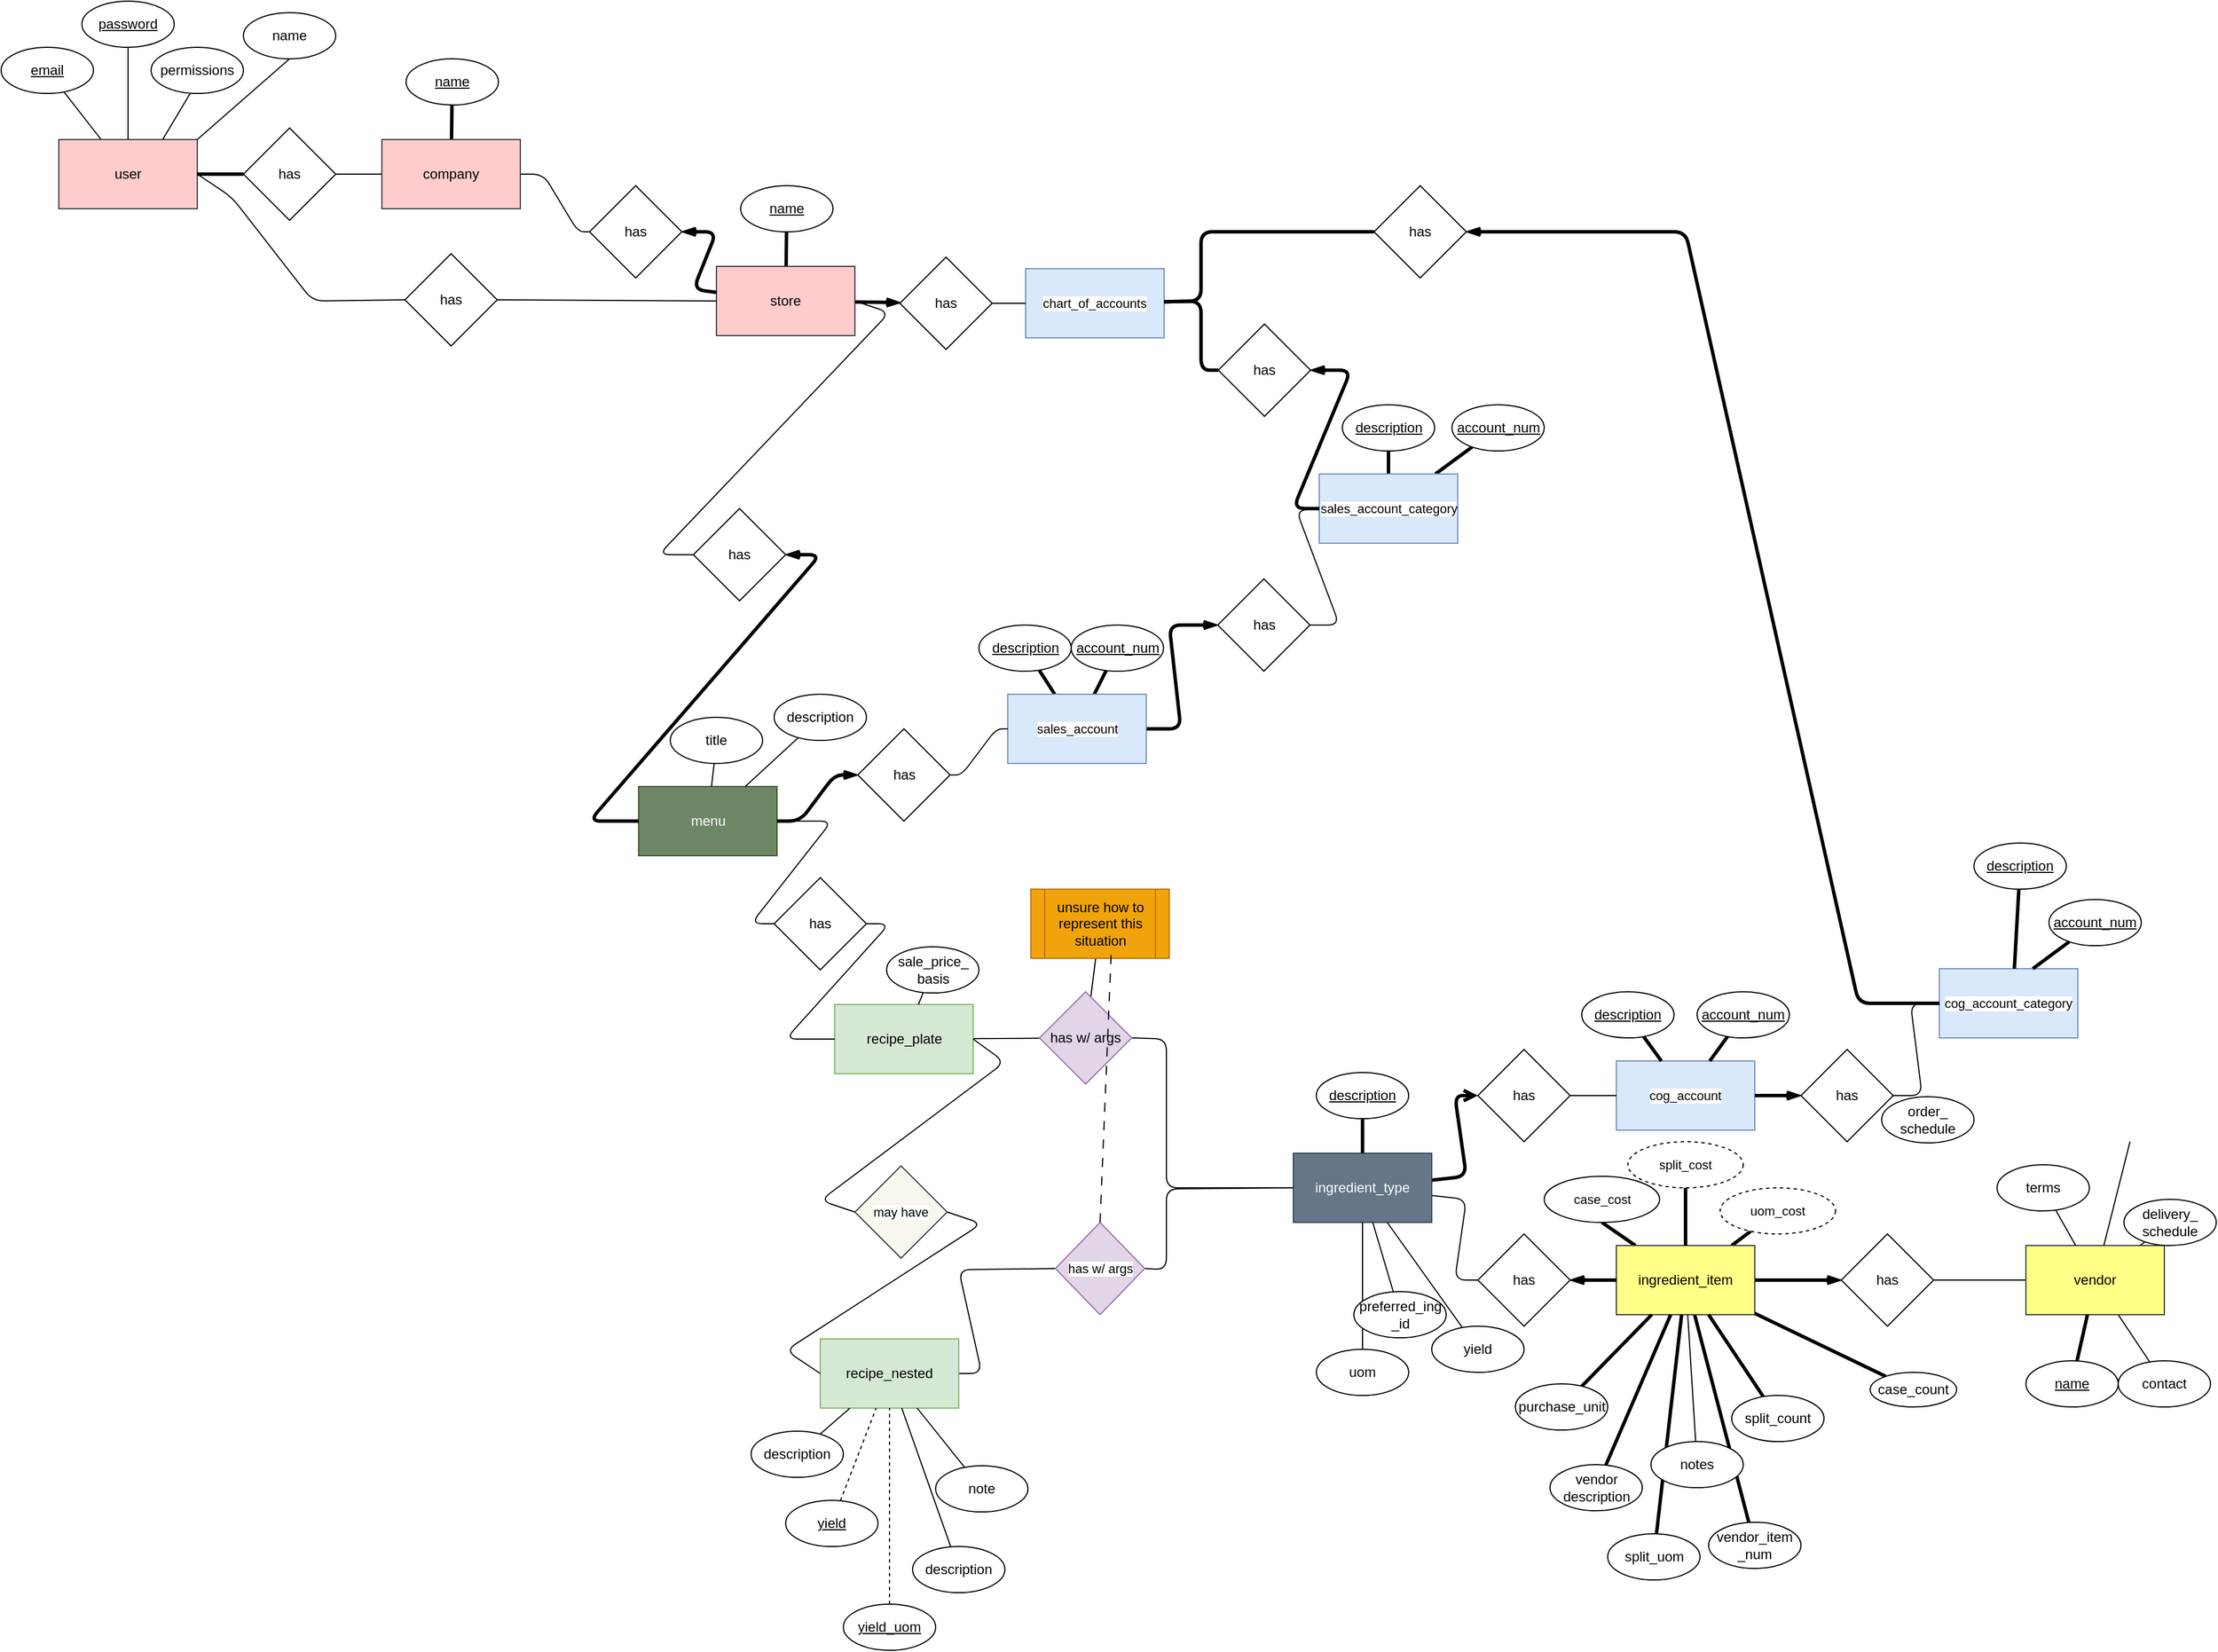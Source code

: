 <mxfile>
  <diagram id="41YIlkJj-hF4pdlIcV4L" name="Page-1">
    <mxGraphModel dx="3750" dy="2623" grid="1" gridSize="10" guides="1" tooltips="1" connect="1" arrows="1" fold="1" page="1" pageScale="1" pageWidth="800" pageHeight="600" background="#ffffff" math="0" shadow="0">
      <root>
        <mxCell id="0" />
        <mxCell id="1" parent="0" />
        <mxCell id="22" value="" style="edgeStyle=none;html=1;endArrow=none;endFill=0;movable=1;resizable=1;rotatable=1;deletable=1;editable=1;locked=0;connectable=1;" parent="1" source="21" target="2" edge="1">
          <mxGeometry relative="1" as="geometry" />
        </mxCell>
        <mxCell id="39" style="edgeStyle=none;shape=connector;rounded=1;html=1;exitX=1;exitY=0.5;exitDx=0;exitDy=0;strokeColor=default;align=center;verticalAlign=middle;fontFamily=Helvetica;fontSize=11;fontColor=default;labelBackgroundColor=default;endArrow=none;endFill=0;entryX=1;entryY=0.5;entryDx=0;entryDy=0;movable=1;resizable=1;rotatable=1;deletable=1;editable=1;locked=0;connectable=1;" parent="1" source="2" target="2" edge="1">
          <mxGeometry relative="1" as="geometry">
            <mxPoint x="-330" y="-300" as="targetPoint" />
          </mxGeometry>
        </mxCell>
        <mxCell id="119" style="edgeStyle=none;shape=connector;rounded=1;html=1;exitX=1;exitY=0.5;exitDx=0;exitDy=0;entryX=0;entryY=0.5;entryDx=0;entryDy=0;strokeColor=default;align=center;verticalAlign=middle;fontFamily=Helvetica;fontSize=11;fontColor=default;labelBackgroundColor=default;endArrow=none;endFill=0;movable=1;resizable=1;rotatable=1;deletable=1;editable=1;locked=0;connectable=1;" parent="1" source="2" target="118" edge="1">
          <mxGeometry relative="1" as="geometry">
            <Array as="points">
              <mxPoint x="-340" y="-280" />
              <mxPoint x="-270" y="-190" />
            </Array>
          </mxGeometry>
        </mxCell>
        <mxCell id="2" value="user" style="whiteSpace=wrap;html=1;fillColor=#ffcccc;strokeColor=#36393d;movable=1;resizable=1;rotatable=1;deletable=1;editable=1;locked=0;connectable=1;" parent="1" vertex="1">
          <mxGeometry x="-490" y="-330" width="120" height="60" as="geometry" />
        </mxCell>
        <mxCell id="43" value="" style="edgeStyle=none;shape=connector;rounded=1;html=1;strokeColor=default;align=center;verticalAlign=middle;fontFamily=Helvetica;fontSize=11;fontColor=default;labelBackgroundColor=default;endArrow=none;endFill=0;movable=1;resizable=1;rotatable=1;deletable=1;editable=1;locked=0;connectable=1;" parent="1" source="3" target="37" edge="1">
          <mxGeometry relative="1" as="geometry" />
        </mxCell>
        <mxCell id="47" value="" style="edgeStyle=none;shape=connector;rounded=1;html=1;strokeColor=default;align=center;verticalAlign=middle;fontFamily=Helvetica;fontSize=11;fontColor=default;labelBackgroundColor=default;endArrow=none;endFill=0;movable=1;resizable=1;rotatable=1;deletable=1;editable=1;locked=0;connectable=1;" parent="1" source="3" target="46" edge="1">
          <mxGeometry relative="1" as="geometry">
            <Array as="points">
              <mxPoint x="-70" y="-300" />
              <mxPoint x="-40" y="-250" />
            </Array>
          </mxGeometry>
        </mxCell>
        <mxCell id="77" value="" style="edgeStyle=none;shape=connector;rounded=1;html=1;strokeColor=default;align=center;verticalAlign=middle;fontFamily=Helvetica;fontSize=11;fontColor=default;labelBackgroundColor=default;endArrow=none;endFill=0;strokeWidth=3;movable=1;resizable=1;rotatable=1;deletable=1;editable=1;locked=0;connectable=1;" parent="1" source="3" target="26" edge="1">
          <mxGeometry relative="1" as="geometry" />
        </mxCell>
        <mxCell id="3" value="company" style="whiteSpace=wrap;html=1;fillColor=#ffcccc;strokeColor=#36393d;movable=1;resizable=1;rotatable=1;deletable=1;editable=1;locked=0;connectable=1;" parent="1" vertex="1">
          <mxGeometry x="-210" y="-330" width="120" height="60" as="geometry" />
        </mxCell>
        <mxCell id="78" value="" style="edgeStyle=none;shape=connector;rounded=1;html=1;strokeColor=default;align=center;verticalAlign=middle;fontFamily=Helvetica;fontSize=11;fontColor=default;labelBackgroundColor=default;endArrow=none;endFill=0;strokeWidth=3;movable=1;resizable=1;rotatable=1;deletable=1;editable=1;locked=0;connectable=1;" parent="1" source="4" target="30" edge="1">
          <mxGeometry relative="1" as="geometry" />
        </mxCell>
        <mxCell id="128" value="" style="edgeStyle=none;shape=connector;rounded=1;html=1;strokeColor=default;align=center;verticalAlign=middle;fontFamily=Helvetica;fontSize=11;fontColor=default;labelBackgroundColor=default;endArrow=openThin;endFill=0;strokeWidth=3;movable=1;resizable=1;rotatable=1;deletable=1;editable=1;locked=0;connectable=1;" parent="1" source="4" target="127" edge="1">
          <mxGeometry relative="1" as="geometry" />
        </mxCell>
        <mxCell id="147" style="edgeStyle=none;shape=connector;rounded=1;html=1;exitX=1;exitY=0.5;exitDx=0;exitDy=0;entryX=0;entryY=0.5;entryDx=0;entryDy=0;strokeColor=default;align=center;verticalAlign=middle;fontFamily=Helvetica;fontSize=11;fontColor=default;labelBackgroundColor=default;endArrow=none;endFill=0;movable=1;resizable=1;rotatable=1;deletable=1;editable=1;locked=0;connectable=1;" parent="1" source="4" target="146" edge="1">
          <mxGeometry relative="1" as="geometry">
            <Array as="points">
              <mxPoint x="230" y="-180" />
              <mxPoint x="30" y="30" />
            </Array>
          </mxGeometry>
        </mxCell>
        <mxCell id="4" value="store" style="whiteSpace=wrap;html=1;fillColor=#ffcccc;strokeColor=#36393d;movable=1;resizable=1;rotatable=1;deletable=1;editable=1;locked=0;connectable=1;" parent="1" vertex="1">
          <mxGeometry x="80" y="-220" width="120" height="60" as="geometry" />
        </mxCell>
        <mxCell id="143" value="" style="edgeStyle=none;shape=connector;rounded=1;html=1;strokeColor=default;align=center;verticalAlign=middle;fontFamily=Helvetica;fontSize=11;fontColor=default;labelBackgroundColor=default;endArrow=openThin;endFill=0;strokeWidth=3;movable=1;resizable=1;rotatable=1;deletable=1;editable=1;locked=0;connectable=1;" parent="1" source="6" target="142" edge="1">
          <mxGeometry relative="1" as="geometry" />
        </mxCell>
        <mxCell id="180" value="" style="edgeStyle=none;shape=connector;rounded=1;html=1;strokeColor=default;align=center;verticalAlign=middle;fontFamily=Helvetica;fontSize=11;fontColor=default;labelBackgroundColor=default;endArrow=none;endFill=0;entryX=0.5;entryY=1;entryDx=0;entryDy=0;strokeWidth=3;movable=1;resizable=1;rotatable=1;deletable=1;editable=1;locked=0;connectable=1;" parent="1" source="6" target="196" edge="1">
          <mxGeometry relative="1" as="geometry">
            <mxPoint x="869.092" y="617.049" as="targetPoint" />
          </mxGeometry>
        </mxCell>
        <mxCell id="189" value="" style="edgeStyle=none;shape=connector;rounded=1;html=1;strokeColor=default;align=center;verticalAlign=middle;fontFamily=Helvetica;fontSize=11;fontColor=default;labelBackgroundColor=default;endArrow=none;endFill=0;strokeWidth=3;movable=1;resizable=1;rotatable=1;deletable=1;editable=1;locked=0;connectable=1;" parent="1" source="6" target="183" edge="1">
          <mxGeometry relative="1" as="geometry" />
        </mxCell>
        <mxCell id="201" value="" style="edgeStyle=none;shape=connector;rounded=1;html=1;strokeColor=default;align=center;verticalAlign=middle;fontFamily=Helvetica;fontSize=11;fontColor=default;labelBackgroundColor=default;endArrow=none;endFill=0;strokeWidth=3;movable=1;resizable=1;rotatable=1;deletable=1;editable=1;locked=0;connectable=1;" parent="1" source="6" target="166" edge="1">
          <mxGeometry relative="1" as="geometry" />
        </mxCell>
        <mxCell id="6" value="ingredient_item" style="whiteSpace=wrap;html=1;fillColor=#ffff88;strokeColor=#36393d;movable=1;resizable=1;rotatable=1;deletable=1;editable=1;locked=0;connectable=1;" parent="1" vertex="1">
          <mxGeometry x="860" y="629.01" width="120" height="60" as="geometry" />
        </mxCell>
        <mxCell id="154" value="" style="edgeStyle=none;shape=connector;rounded=1;html=1;strokeColor=default;align=center;verticalAlign=middle;fontFamily=Helvetica;fontSize=11;fontColor=default;labelBackgroundColor=default;endArrow=none;endFill=0;movable=1;resizable=1;rotatable=1;deletable=1;editable=1;locked=0;connectable=1;" parent="1" source="7" target="153" edge="1">
          <mxGeometry relative="1" as="geometry" />
        </mxCell>
        <mxCell id="7" value="recipe_plate" style="whiteSpace=wrap;html=1;fillColor=#d5e8d4;strokeColor=#82b366;movable=1;resizable=1;rotatable=1;deletable=1;editable=1;locked=0;connectable=1;" parent="1" vertex="1">
          <mxGeometry x="182.5" y="420" width="120" height="60" as="geometry" />
        </mxCell>
        <mxCell id="150" style="edgeStyle=none;shape=connector;rounded=1;html=1;exitX=1;exitY=0.5;exitDx=0;exitDy=0;entryX=0;entryY=0.5;entryDx=0;entryDy=0;strokeColor=default;align=center;verticalAlign=middle;fontFamily=Helvetica;fontSize=11;fontColor=default;labelBackgroundColor=default;endArrow=none;endFill=0;movable=1;resizable=1;rotatable=1;deletable=1;editable=1;locked=0;connectable=1;" parent="1" source="9" target="149" edge="1">
          <mxGeometry relative="1" as="geometry">
            <Array as="points">
              <mxPoint x="180" y="261" />
              <mxPoint x="110" y="350" />
            </Array>
          </mxGeometry>
        </mxCell>
        <mxCell id="9" value="menu" style="whiteSpace=wrap;html=1;fillColor=#6d8764;strokeColor=#3A5431;movable=1;resizable=1;rotatable=1;deletable=1;editable=1;locked=0;connectable=1;fontColor=#ffffff;" parent="1" vertex="1">
          <mxGeometry x="12.5" y="231" width="120" height="60" as="geometry" />
        </mxCell>
        <mxCell id="144" value="" style="edgeStyle=none;shape=connector;rounded=1;html=1;strokeColor=default;align=center;verticalAlign=middle;fontFamily=Helvetica;fontSize=11;fontColor=default;labelBackgroundColor=default;endArrow=none;endFill=0;movable=1;resizable=1;rotatable=1;deletable=1;editable=1;locked=0;connectable=1;" parent="1" source="11" target="142" edge="1">
          <mxGeometry relative="1" as="geometry" />
        </mxCell>
        <mxCell id="225" value="" style="edgeStyle=none;shape=connector;rounded=1;html=1;strokeColor=default;align=center;verticalAlign=middle;fontFamily=Helvetica;fontSize=11;fontColor=default;labelBackgroundColor=default;endArrow=none;endFill=0;" parent="1" source="11" target="224" edge="1">
          <mxGeometry relative="1" as="geometry" />
        </mxCell>
        <mxCell id="11" value="vendor" style="whiteSpace=wrap;html=1;fillColor=#ffff88;strokeColor=#36393d;movable=1;resizable=1;rotatable=1;deletable=1;editable=1;locked=0;connectable=1;" parent="1" vertex="1">
          <mxGeometry x="1215" y="629.01" width="120" height="60" as="geometry" />
        </mxCell>
        <mxCell id="218" style="edgeStyle=none;shape=connector;rounded=1;html=1;exitX=1;exitY=0.5;exitDx=0;exitDy=0;entryX=0;entryY=0.5;entryDx=0;entryDy=0;strokeColor=default;align=center;verticalAlign=middle;fontFamily=Helvetica;fontSize=11;fontColor=default;labelBackgroundColor=default;endArrow=none;endFill=0;movable=1;resizable=1;rotatable=1;deletable=1;editable=1;locked=0;connectable=1;" parent="1" source="12" target="217" edge="1">
          <mxGeometry relative="1" as="geometry">
            <Array as="points">
              <mxPoint x="310" y="740" />
              <mxPoint x="290" y="650" />
            </Array>
          </mxGeometry>
        </mxCell>
        <mxCell id="12" value="recipe_nested" style="whiteSpace=wrap;html=1;fillColor=#d5e8d4;strokeColor=#82b366;movable=1;resizable=1;rotatable=1;deletable=1;editable=1;locked=0;connectable=1;" parent="1" vertex="1">
          <mxGeometry x="170" y="710" width="120" height="60" as="geometry" />
        </mxCell>
        <mxCell id="74" value="" style="edgeStyle=none;shape=connector;rounded=1;html=1;strokeColor=default;align=center;verticalAlign=middle;fontFamily=Helvetica;fontSize=11;fontColor=default;labelBackgroundColor=default;endArrow=open;endFill=0;strokeWidth=3;movable=1;resizable=1;rotatable=1;deletable=1;editable=1;locked=0;connectable=1;" parent="1" source="16" target="70" edge="1">
          <mxGeometry relative="1" as="geometry">
            <Array as="points">
              <mxPoint x="730" y="569.01" />
              <mxPoint x="720" y="499.01" />
            </Array>
          </mxGeometry>
        </mxCell>
        <mxCell id="116" value="" style="edgeStyle=none;shape=connector;rounded=1;html=1;strokeColor=default;align=center;verticalAlign=middle;fontFamily=Helvetica;fontSize=11;fontColor=default;labelBackgroundColor=default;endArrow=none;endFill=0;movable=1;resizable=1;rotatable=1;deletable=1;editable=1;locked=0;connectable=1;" parent="1" source="16" target="115" edge="1">
          <mxGeometry relative="1" as="geometry">
            <Array as="points">
              <mxPoint x="730" y="589.01" />
              <mxPoint x="720" y="659.01" />
            </Array>
          </mxGeometry>
        </mxCell>
        <mxCell id="16" value="ingredient_type" style="whiteSpace=wrap;html=1;fillColor=#647687;strokeColor=#314354;movable=1;resizable=1;rotatable=1;deletable=1;editable=1;locked=0;connectable=1;fontColor=#ffffff;" parent="1" vertex="1">
          <mxGeometry x="580" y="549.01" width="120" height="60" as="geometry" />
        </mxCell>
        <mxCell id="21" value="&lt;u&gt;email&lt;/u&gt;" style="ellipse;whiteSpace=wrap;html=1;movable=1;resizable=1;rotatable=1;deletable=1;editable=1;locked=0;connectable=1;" parent="1" vertex="1">
          <mxGeometry x="-540" y="-410" width="80" height="40" as="geometry" />
        </mxCell>
        <mxCell id="101" value="" style="edgeStyle=none;shape=connector;rounded=1;html=1;strokeColor=default;align=center;verticalAlign=middle;fontFamily=Helvetica;fontSize=11;fontColor=default;labelBackgroundColor=default;endArrow=none;endFill=0;dashed=1;movable=1;resizable=1;rotatable=1;deletable=1;editable=1;locked=0;connectable=1;" parent="1" source="23" target="12" edge="1">
          <mxGeometry relative="1" as="geometry" />
        </mxCell>
        <mxCell id="23" value="&lt;u&gt;yield&lt;/u&gt;" style="ellipse;whiteSpace=wrap;html=1;movable=1;resizable=1;rotatable=1;deletable=1;editable=1;locked=0;connectable=1;" parent="1" vertex="1">
          <mxGeometry x="140" y="850" width="80" height="40" as="geometry" />
        </mxCell>
        <mxCell id="36" value="" style="edgeStyle=none;html=1;endArrow=none;endFill=0;movable=1;resizable=1;rotatable=1;deletable=1;editable=1;locked=0;connectable=1;" parent="1" source="24" target="2" edge="1">
          <mxGeometry relative="1" as="geometry" />
        </mxCell>
        <mxCell id="24" value="&lt;u&gt;password&lt;/u&gt;" style="ellipse;whiteSpace=wrap;html=1;movable=1;resizable=1;rotatable=1;deletable=1;editable=1;locked=0;connectable=1;" parent="1" vertex="1">
          <mxGeometry x="-470" y="-450" width="80" height="40" as="geometry" />
        </mxCell>
        <mxCell id="45" style="edgeStyle=none;shape=connector;rounded=1;html=1;exitX=0.5;exitY=1;exitDx=0;exitDy=0;entryX=1;entryY=0;entryDx=0;entryDy=0;strokeColor=default;align=center;verticalAlign=middle;fontFamily=Helvetica;fontSize=11;fontColor=default;labelBackgroundColor=default;endArrow=none;endFill=0;movable=1;resizable=1;rotatable=1;deletable=1;editable=1;locked=0;connectable=1;" parent="1" source="25" target="2" edge="1">
          <mxGeometry relative="1" as="geometry" />
        </mxCell>
        <mxCell id="25" value="name" style="ellipse;whiteSpace=wrap;html=1;movable=1;resizable=1;rotatable=1;deletable=1;editable=1;locked=0;connectable=1;" parent="1" vertex="1">
          <mxGeometry x="-330" y="-440" width="80" height="40" as="geometry" />
        </mxCell>
        <mxCell id="26" value="&lt;u&gt;name&lt;/u&gt;" style="ellipse;whiteSpace=wrap;html=1;movable=1;resizable=1;rotatable=1;deletable=1;editable=1;locked=0;connectable=1;" parent="1" vertex="1">
          <mxGeometry x="-189" y="-400" width="80" height="40" as="geometry" />
        </mxCell>
        <mxCell id="80" value="" style="edgeStyle=none;shape=connector;rounded=1;html=1;strokeColor=default;align=center;verticalAlign=middle;fontFamily=Helvetica;fontSize=11;fontColor=default;labelBackgroundColor=default;endArrow=none;endFill=0;movable=1;resizable=1;rotatable=1;deletable=1;editable=1;locked=0;connectable=1;" parent="1" source="27" target="9" edge="1">
          <mxGeometry relative="1" as="geometry" />
        </mxCell>
        <mxCell id="27" value="description" style="ellipse;whiteSpace=wrap;html=1;movable=1;resizable=1;rotatable=1;deletable=1;editable=1;locked=0;connectable=1;" parent="1" vertex="1">
          <mxGeometry x="130" y="151" width="80" height="40" as="geometry" />
        </mxCell>
        <mxCell id="28" value="&lt;u&gt;account_num&lt;/u&gt;" style="ellipse;whiteSpace=wrap;html=1;movable=1;resizable=1;rotatable=1;deletable=1;editable=1;locked=0;connectable=1;" parent="1" vertex="1">
          <mxGeometry x="387.5" y="91" width="80" height="40" as="geometry" />
        </mxCell>
        <mxCell id="81" value="" style="edgeStyle=none;shape=connector;rounded=1;html=1;strokeColor=default;align=center;verticalAlign=middle;fontFamily=Helvetica;fontSize=11;fontColor=default;labelBackgroundColor=default;endArrow=none;endFill=0;movable=1;resizable=1;rotatable=1;deletable=1;editable=1;locked=0;connectable=1;" parent="1" source="29" target="9" edge="1">
          <mxGeometry relative="1" as="geometry" />
        </mxCell>
        <mxCell id="29" value="title" style="ellipse;whiteSpace=wrap;html=1;movable=1;resizable=1;rotatable=1;deletable=1;editable=1;locked=0;connectable=1;" parent="1" vertex="1">
          <mxGeometry x="40" y="171" width="80" height="40" as="geometry" />
        </mxCell>
        <mxCell id="30" value="&lt;u&gt;name&lt;/u&gt;" style="ellipse;whiteSpace=wrap;html=1;movable=1;resizable=1;rotatable=1;deletable=1;editable=1;locked=0;connectable=1;" parent="1" vertex="1">
          <mxGeometry x="101" y="-290" width="80" height="40" as="geometry" />
        </mxCell>
        <mxCell id="31" value="&lt;u&gt;description&lt;/u&gt;" style="ellipse;whiteSpace=wrap;html=1;movable=1;resizable=1;rotatable=1;deletable=1;editable=1;locked=0;connectable=1;" parent="1" vertex="1">
          <mxGeometry x="307.5" y="91" width="80" height="40" as="geometry" />
        </mxCell>
        <mxCell id="32" value="permissions" style="ellipse;whiteSpace=wrap;html=1;movable=1;resizable=1;rotatable=1;deletable=1;editable=1;locked=0;connectable=1;" parent="1" vertex="1">
          <mxGeometry x="-410" y="-410" width="80" height="40" as="geometry" />
        </mxCell>
        <mxCell id="42" value="" style="edgeStyle=none;shape=connector;rounded=1;html=1;strokeColor=default;align=center;verticalAlign=middle;fontFamily=Helvetica;fontSize=11;fontColor=default;labelBackgroundColor=default;endArrow=none;endFill=0;strokeWidth=3;movable=1;resizable=1;rotatable=1;deletable=1;editable=1;locked=0;connectable=1;" parent="1" source="37" target="2" edge="1">
          <mxGeometry relative="1" as="geometry" />
        </mxCell>
        <mxCell id="37" value="has" style="rhombus;whiteSpace=wrap;html=1;movable=1;resizable=1;rotatable=1;deletable=1;editable=1;locked=0;connectable=1;" parent="1" vertex="1">
          <mxGeometry x="-330" y="-340" width="80" height="80" as="geometry" />
        </mxCell>
        <mxCell id="38" style="edgeStyle=none;shape=connector;rounded=1;html=1;exitX=0.75;exitY=0;exitDx=0;exitDy=0;entryX=0.423;entryY=1;entryDx=0;entryDy=0;entryPerimeter=0;strokeColor=default;align=center;verticalAlign=middle;fontFamily=Helvetica;fontSize=11;fontColor=default;labelBackgroundColor=default;endArrow=none;endFill=0;movable=1;resizable=1;rotatable=1;deletable=1;editable=1;locked=0;connectable=1;" parent="1" source="2" target="32" edge="1">
          <mxGeometry relative="1" as="geometry" />
        </mxCell>
        <mxCell id="48" value="" style="edgeStyle=none;shape=connector;rounded=1;html=1;strokeColor=default;align=center;verticalAlign=middle;fontFamily=Helvetica;fontSize=11;fontColor=default;labelBackgroundColor=default;endArrow=none;endFill=0;strokeWidth=3;startArrow=openThin;startFill=0;movable=1;resizable=1;rotatable=1;deletable=1;editable=1;locked=0;connectable=1;" parent="1" source="46" target="4" edge="1">
          <mxGeometry relative="1" as="geometry">
            <Array as="points">
              <mxPoint x="80" y="-250" />
              <mxPoint x="60" y="-200" />
            </Array>
          </mxGeometry>
        </mxCell>
        <mxCell id="46" value="has" style="rhombus;whiteSpace=wrap;html=1;movable=1;resizable=1;rotatable=1;deletable=1;editable=1;locked=0;connectable=1;" parent="1" vertex="1">
          <mxGeometry x="-30" y="-290" width="80" height="80" as="geometry" />
        </mxCell>
        <mxCell id="50" value="cog_account_category" style="whiteSpace=wrap;html=1;fontFamily=Helvetica;fontSize=11;labelBackgroundColor=default;fillColor=#dae8fc;strokeColor=#6c8ebf;movable=1;resizable=1;rotatable=1;deletable=1;editable=1;locked=0;connectable=1;" parent="1" vertex="1">
          <mxGeometry x="1140" y="389.01" width="120" height="60" as="geometry" />
        </mxCell>
        <mxCell id="51" value="cog_account" style="whiteSpace=wrap;html=1;fontFamily=Helvetica;fontSize=11;labelBackgroundColor=default;fillColor=#dae8fc;strokeColor=#6c8ebf;movable=1;resizable=1;rotatable=1;deletable=1;editable=1;locked=0;connectable=1;" parent="1" vertex="1">
          <mxGeometry x="860" y="469.01" width="120" height="60" as="geometry" />
        </mxCell>
        <mxCell id="122" value="" style="edgeStyle=none;shape=connector;rounded=1;html=1;strokeColor=default;align=center;verticalAlign=middle;fontFamily=Helvetica;fontSize=11;fontColor=default;labelBackgroundColor=default;endArrow=none;endFill=0;strokeWidth=3;movable=1;resizable=1;rotatable=1;deletable=1;editable=1;locked=0;connectable=1;" parent="1" source="52" target="87" edge="1">
          <mxGeometry relative="1" as="geometry" />
        </mxCell>
        <mxCell id="123" value="" style="edgeStyle=none;shape=connector;rounded=1;html=1;strokeColor=default;align=center;verticalAlign=middle;fontFamily=Helvetica;fontSize=11;fontColor=default;labelBackgroundColor=default;endArrow=none;endFill=0;strokeWidth=3;movable=1;resizable=1;rotatable=1;deletable=1;editable=1;locked=0;connectable=1;" parent="1" source="52" target="86" edge="1">
          <mxGeometry relative="1" as="geometry" />
        </mxCell>
        <mxCell id="52" value="sales_account_category" style="whiteSpace=wrap;html=1;fontFamily=Helvetica;fontSize=11;labelBackgroundColor=default;fillColor=#dae8fc;strokeColor=#6c8ebf;movable=1;resizable=1;rotatable=1;deletable=1;editable=1;locked=0;connectable=1;" parent="1" vertex="1">
          <mxGeometry x="602.5" y="-40" width="120" height="60" as="geometry" />
        </mxCell>
        <mxCell id="66" value="" style="edgeStyle=none;shape=connector;rounded=1;html=1;strokeColor=default;align=center;verticalAlign=middle;fontFamily=Helvetica;fontSize=11;fontColor=default;labelBackgroundColor=default;endArrow=openThin;endFill=0;strokeWidth=3;movable=1;resizable=1;rotatable=1;deletable=1;editable=1;locked=0;connectable=1;" parent="1" source="53" target="54" edge="1">
          <mxGeometry relative="1" as="geometry">
            <Array as="points">
              <mxPoint x="482.5" y="181" />
              <mxPoint x="472.5" y="91" />
            </Array>
          </mxGeometry>
        </mxCell>
        <mxCell id="82" value="" style="edgeStyle=none;shape=connector;rounded=1;html=1;strokeColor=default;align=center;verticalAlign=middle;fontFamily=Helvetica;fontSize=11;fontColor=default;labelBackgroundColor=default;endArrow=none;endFill=0;movable=1;resizable=1;rotatable=1;deletable=1;editable=1;locked=0;connectable=1;" parent="1" source="53" target="31" edge="1">
          <mxGeometry relative="1" as="geometry" />
        </mxCell>
        <mxCell id="83" value="" style="edgeStyle=none;shape=connector;rounded=1;html=1;strokeColor=default;align=center;verticalAlign=middle;fontFamily=Helvetica;fontSize=11;fontColor=default;labelBackgroundColor=default;endArrow=none;endFill=0;strokeWidth=3;movable=1;resizable=1;rotatable=1;deletable=1;editable=1;locked=0;connectable=1;" parent="1" source="53" target="31" edge="1">
          <mxGeometry relative="1" as="geometry" />
        </mxCell>
        <mxCell id="84" value="" style="edgeStyle=none;shape=connector;rounded=1;html=1;strokeColor=default;align=center;verticalAlign=middle;fontFamily=Helvetica;fontSize=11;fontColor=default;labelBackgroundColor=default;endArrow=none;endFill=0;strokeWidth=3;movable=1;resizable=1;rotatable=1;deletable=1;editable=1;locked=0;connectable=1;" parent="1" source="53" target="28" edge="1">
          <mxGeometry relative="1" as="geometry" />
        </mxCell>
        <mxCell id="53" value="sales_account" style="whiteSpace=wrap;html=1;fontFamily=Helvetica;fontSize=11;labelBackgroundColor=default;fillColor=#dae8fc;strokeColor=#6c8ebf;movable=1;resizable=1;rotatable=1;deletable=1;editable=1;locked=0;connectable=1;" parent="1" vertex="1">
          <mxGeometry x="332.5" y="151" width="120" height="60" as="geometry" />
        </mxCell>
        <mxCell id="67" value="" style="edgeStyle=none;shape=connector;rounded=1;html=1;strokeColor=default;align=center;verticalAlign=middle;fontFamily=Helvetica;fontSize=11;fontColor=default;labelBackgroundColor=default;endArrow=none;endFill=0;movable=1;resizable=1;rotatable=1;deletable=1;editable=1;locked=0;connectable=1;" parent="1" source="54" target="52" edge="1">
          <mxGeometry relative="1" as="geometry">
            <Array as="points">
              <mxPoint x="620" y="91" />
              <mxPoint x="582.5" y="-9" />
            </Array>
          </mxGeometry>
        </mxCell>
        <mxCell id="54" value="has" style="rhombus;whiteSpace=wrap;html=1;movable=1;resizable=1;rotatable=1;deletable=1;editable=1;locked=0;connectable=1;" parent="1" vertex="1">
          <mxGeometry x="514.5" y="51" width="80" height="80" as="geometry" />
        </mxCell>
        <mxCell id="64" value="" style="edgeStyle=none;shape=connector;rounded=1;html=1;strokeColor=default;align=center;verticalAlign=middle;fontFamily=Helvetica;fontSize=11;fontColor=default;labelBackgroundColor=default;endArrow=none;endFill=0;strokeWidth=3;startArrow=openThin;startFill=0;movable=1;resizable=1;rotatable=1;deletable=1;editable=1;locked=0;connectable=1;" parent="1" source="63" target="9" edge="1">
          <mxGeometry relative="1" as="geometry">
            <Array as="points">
              <mxPoint x="182.5" y="221" />
              <mxPoint x="152.5" y="261" />
            </Array>
          </mxGeometry>
        </mxCell>
        <mxCell id="65" value="" style="edgeStyle=none;shape=connector;rounded=1;html=1;strokeColor=default;align=center;verticalAlign=middle;fontFamily=Helvetica;fontSize=11;fontColor=default;labelBackgroundColor=default;endArrow=none;endFill=0;movable=1;resizable=1;rotatable=1;deletable=1;editable=1;locked=0;connectable=1;" parent="1" source="63" target="53" edge="1">
          <mxGeometry relative="1" as="geometry">
            <Array as="points">
              <mxPoint x="292.5" y="221" />
              <mxPoint x="322.5" y="181" />
            </Array>
          </mxGeometry>
        </mxCell>
        <mxCell id="63" value="has" style="rhombus;whiteSpace=wrap;html=1;movable=1;resizable=1;rotatable=1;deletable=1;editable=1;locked=0;connectable=1;" parent="1" vertex="1">
          <mxGeometry x="202.5" y="181" width="80" height="80" as="geometry" />
        </mxCell>
        <mxCell id="69" value="" style="edgeStyle=none;shape=connector;rounded=1;html=1;strokeColor=default;align=center;verticalAlign=middle;fontFamily=Helvetica;fontSize=11;fontColor=default;labelBackgroundColor=default;endArrow=none;endFill=0;movable=1;resizable=1;rotatable=1;deletable=1;editable=1;locked=0;connectable=1;" parent="1" source="70" edge="1">
          <mxGeometry relative="1" as="geometry">
            <mxPoint x="860" y="499.01" as="targetPoint" />
          </mxGeometry>
        </mxCell>
        <mxCell id="70" value="has" style="rhombus;whiteSpace=wrap;html=1;movable=1;resizable=1;rotatable=1;deletable=1;editable=1;locked=0;connectable=1;" parent="1" vertex="1">
          <mxGeometry x="740" y="459.01" width="80" height="80" as="geometry" />
        </mxCell>
        <mxCell id="71" value="" style="edgeStyle=none;shape=connector;rounded=1;html=1;strokeColor=default;align=center;verticalAlign=middle;fontFamily=Helvetica;fontSize=11;fontColor=default;labelBackgroundColor=default;endArrow=openThin;endFill=0;strokeWidth=3;movable=1;resizable=1;rotatable=1;deletable=1;editable=1;locked=0;connectable=1;" parent="1" target="73" edge="1">
          <mxGeometry relative="1" as="geometry">
            <mxPoint x="980" y="499.01" as="sourcePoint" />
          </mxGeometry>
        </mxCell>
        <mxCell id="139" style="edgeStyle=none;shape=connector;rounded=1;html=1;exitX=1;exitY=0.5;exitDx=0;exitDy=0;entryX=0;entryY=0.5;entryDx=0;entryDy=0;strokeColor=default;align=center;verticalAlign=middle;fontFamily=Helvetica;fontSize=11;fontColor=default;labelBackgroundColor=default;endArrow=none;endFill=0;movable=1;resizable=1;rotatable=1;deletable=1;editable=1;locked=0;connectable=1;" parent="1" source="73" target="50" edge="1">
          <mxGeometry relative="1" as="geometry">
            <Array as="points">
              <mxPoint x="1125" y="499.01" />
              <mxPoint x="1115" y="419.01" />
            </Array>
          </mxGeometry>
        </mxCell>
        <mxCell id="73" value="has" style="rhombus;whiteSpace=wrap;html=1;movable=1;resizable=1;rotatable=1;deletable=1;editable=1;locked=0;connectable=1;" parent="1" vertex="1">
          <mxGeometry x="1020" y="459.01" width="80" height="80" as="geometry" />
        </mxCell>
        <mxCell id="86" value="&lt;u&gt;account_num&lt;/u&gt;" style="ellipse;whiteSpace=wrap;html=1;movable=1;resizable=1;rotatable=1;deletable=1;editable=1;locked=0;connectable=1;" parent="1" vertex="1">
          <mxGeometry x="717.5" y="-100" width="80" height="40" as="geometry" />
        </mxCell>
        <mxCell id="87" value="&lt;u&gt;description&lt;/u&gt;" style="ellipse;whiteSpace=wrap;html=1;movable=1;resizable=1;rotatable=1;deletable=1;editable=1;locked=0;connectable=1;" parent="1" vertex="1">
          <mxGeometry x="622.5" y="-100" width="80" height="40" as="geometry" />
        </mxCell>
        <mxCell id="91" value="&lt;u&gt;account_num&lt;/u&gt;" style="ellipse;whiteSpace=wrap;html=1;movable=1;resizable=1;rotatable=1;deletable=1;editable=1;locked=0;connectable=1;" parent="1" vertex="1">
          <mxGeometry x="930" y="409.01" width="80" height="40" as="geometry" />
        </mxCell>
        <mxCell id="92" value="&lt;u&gt;description&lt;/u&gt;" style="ellipse;whiteSpace=wrap;html=1;movable=1;resizable=1;rotatable=1;deletable=1;editable=1;locked=0;connectable=1;" parent="1" vertex="1">
          <mxGeometry x="830" y="409.01" width="80" height="40" as="geometry" />
        </mxCell>
        <mxCell id="93" value="" style="edgeStyle=none;shape=connector;rounded=1;html=1;strokeColor=default;align=center;verticalAlign=middle;fontFamily=Helvetica;fontSize=11;fontColor=default;labelBackgroundColor=default;endArrow=none;endFill=0;movable=1;resizable=1;rotatable=1;deletable=1;editable=1;locked=0;connectable=1;" parent="1" target="92" edge="1">
          <mxGeometry relative="1" as="geometry">
            <mxPoint x="899" y="469.01" as="sourcePoint" />
          </mxGeometry>
        </mxCell>
        <mxCell id="94" value="" style="edgeStyle=none;shape=connector;rounded=1;html=1;strokeColor=default;align=center;verticalAlign=middle;fontFamily=Helvetica;fontSize=11;fontColor=default;labelBackgroundColor=default;endArrow=none;endFill=0;strokeWidth=3;movable=1;resizable=1;rotatable=1;deletable=1;editable=1;locked=0;connectable=1;" parent="1" target="92" edge="1">
          <mxGeometry relative="1" as="geometry">
            <mxPoint x="899" y="469.01" as="sourcePoint" />
          </mxGeometry>
        </mxCell>
        <mxCell id="95" value="" style="edgeStyle=none;shape=connector;rounded=1;html=1;strokeColor=default;align=center;verticalAlign=middle;fontFamily=Helvetica;fontSize=11;fontColor=default;labelBackgroundColor=default;endArrow=none;endFill=0;strokeWidth=3;movable=1;resizable=1;rotatable=1;deletable=1;editable=1;locked=0;connectable=1;" parent="1" target="91" edge="1">
          <mxGeometry relative="1" as="geometry">
            <mxPoint x="941" y="469.01" as="sourcePoint" />
          </mxGeometry>
        </mxCell>
        <mxCell id="96" value="&lt;u&gt;account_num&lt;/u&gt;" style="ellipse;whiteSpace=wrap;html=1;movable=1;resizable=1;rotatable=1;deletable=1;editable=1;locked=0;connectable=1;" parent="1" vertex="1">
          <mxGeometry x="1235" y="329.01" width="80" height="40" as="geometry" />
        </mxCell>
        <mxCell id="99" value="" style="edgeStyle=none;shape=connector;rounded=1;html=1;strokeColor=default;align=center;verticalAlign=middle;fontFamily=Helvetica;fontSize=11;fontColor=default;labelBackgroundColor=default;endArrow=none;endFill=0;strokeWidth=3;movable=1;resizable=1;rotatable=1;deletable=1;editable=1;locked=0;connectable=1;" parent="1" edge="1" source="97">
          <mxGeometry relative="1" as="geometry">
            <mxPoint x="1205" y="389.01" as="sourcePoint" />
            <mxPoint x="1211.097" y="319.998" as="targetPoint" />
          </mxGeometry>
        </mxCell>
        <mxCell id="100" value="" style="edgeStyle=none;shape=connector;rounded=1;html=1;strokeColor=default;align=center;verticalAlign=middle;fontFamily=Helvetica;fontSize=11;fontColor=default;labelBackgroundColor=default;endArrow=none;endFill=0;strokeWidth=3;movable=1;resizable=1;rotatable=1;deletable=1;editable=1;locked=0;connectable=1;" parent="1" target="96" edge="1">
          <mxGeometry relative="1" as="geometry">
            <mxPoint x="1221" y="389.01" as="sourcePoint" />
          </mxGeometry>
        </mxCell>
        <mxCell id="105" value="" style="edgeStyle=none;shape=connector;rounded=1;html=1;strokeColor=default;align=center;verticalAlign=middle;fontFamily=Helvetica;fontSize=11;fontColor=default;labelBackgroundColor=default;endArrow=none;endFill=0;dashed=1;movable=1;resizable=1;rotatable=1;deletable=1;editable=1;locked=0;connectable=1;" parent="1" source="102" target="12" edge="1">
          <mxGeometry relative="1" as="geometry" />
        </mxCell>
        <mxCell id="102" value="&lt;u&gt;yield_uom&lt;/u&gt;" style="ellipse;whiteSpace=wrap;html=1;movable=1;resizable=1;rotatable=1;deletable=1;editable=1;locked=0;connectable=1;" parent="1" vertex="1">
          <mxGeometry x="190" y="940" width="80" height="40" as="geometry" />
        </mxCell>
        <mxCell id="106" value="" style="edgeStyle=none;shape=connector;rounded=1;html=1;strokeColor=default;align=center;verticalAlign=middle;fontFamily=Helvetica;fontSize=11;fontColor=default;labelBackgroundColor=default;endArrow=none;endFill=0;movable=1;resizable=1;rotatable=1;deletable=1;editable=1;locked=0;connectable=1;" parent="1" source="103" target="7" edge="1">
          <mxGeometry relative="1" as="geometry" />
        </mxCell>
        <mxCell id="103" value="sale_price_&lt;div&gt;basis&lt;/div&gt;" style="ellipse;whiteSpace=wrap;html=1;movable=1;resizable=1;rotatable=1;deletable=1;editable=1;locked=0;connectable=1;" parent="1" vertex="1">
          <mxGeometry x="227.5" y="370" width="80" height="40" as="geometry" />
        </mxCell>
        <mxCell id="107" value="" style="edgeStyle=none;shape=connector;rounded=1;html=1;strokeColor=default;align=center;verticalAlign=middle;fontFamily=Helvetica;fontSize=11;fontColor=default;labelBackgroundColor=default;endArrow=none;endFill=0;movable=1;resizable=1;rotatable=1;deletable=1;editable=1;locked=0;connectable=1;" parent="1" source="104" target="12" edge="1">
          <mxGeometry relative="1" as="geometry" />
        </mxCell>
        <mxCell id="104" value="description" style="ellipse;whiteSpace=wrap;html=1;movable=1;resizable=1;rotatable=1;deletable=1;editable=1;locked=0;connectable=1;" parent="1" vertex="1">
          <mxGeometry x="250" y="890" width="80" height="40" as="geometry" />
        </mxCell>
        <mxCell id="112" value="" style="edgeStyle=none;shape=connector;rounded=1;html=1;strokeColor=default;align=center;verticalAlign=middle;fontFamily=Helvetica;fontSize=11;fontColor=default;labelBackgroundColor=default;endArrow=none;endFill=0;movable=1;resizable=1;rotatable=1;deletable=1;editable=1;locked=0;connectable=1;" parent="1" source="108" target="12" edge="1">
          <mxGeometry relative="1" as="geometry" />
        </mxCell>
        <mxCell id="108" value="note" style="ellipse;whiteSpace=wrap;html=1;movable=1;resizable=1;rotatable=1;deletable=1;editable=1;locked=0;connectable=1;" parent="1" vertex="1">
          <mxGeometry x="270" y="820" width="80" height="40" as="geometry" />
        </mxCell>
        <mxCell id="113" value="" style="edgeStyle=none;shape=connector;rounded=1;html=1;strokeColor=default;align=center;verticalAlign=middle;fontFamily=Helvetica;fontSize=11;fontColor=default;labelBackgroundColor=default;endArrow=none;endFill=0;movable=1;resizable=1;rotatable=1;deletable=1;editable=1;locked=0;connectable=1;" parent="1" source="109" target="12" edge="1">
          <mxGeometry relative="1" as="geometry" />
        </mxCell>
        <mxCell id="109" value="description" style="ellipse;whiteSpace=wrap;html=1;movable=1;resizable=1;rotatable=1;deletable=1;editable=1;locked=0;connectable=1;" parent="1" vertex="1">
          <mxGeometry x="110" y="790" width="80" height="40" as="geometry" />
        </mxCell>
        <mxCell id="159" value="" style="edgeStyle=none;shape=connector;rounded=1;html=1;strokeColor=default;align=center;verticalAlign=middle;fontFamily=Helvetica;fontSize=11;fontColor=default;labelBackgroundColor=default;endArrow=none;endFill=0;strokeWidth=3;movable=1;resizable=1;rotatable=1;deletable=1;editable=1;locked=0;connectable=1;" parent="1" source="110" target="16" edge="1">
          <mxGeometry relative="1" as="geometry" />
        </mxCell>
        <mxCell id="110" value="&lt;u&gt;description&lt;/u&gt;" style="ellipse;whiteSpace=wrap;html=1;movable=1;resizable=1;rotatable=1;deletable=1;editable=1;locked=0;connectable=1;" parent="1" vertex="1">
          <mxGeometry x="600" y="479.01" width="80" height="40" as="geometry" />
        </mxCell>
        <mxCell id="160" value="" style="edgeStyle=none;shape=connector;rounded=1;html=1;strokeColor=default;align=center;verticalAlign=middle;fontFamily=Helvetica;fontSize=11;fontColor=default;labelBackgroundColor=default;endArrow=none;endFill=0;movable=1;resizable=1;rotatable=1;deletable=1;editable=1;locked=0;connectable=1;" parent="1" source="111" target="16" edge="1">
          <mxGeometry relative="1" as="geometry" />
        </mxCell>
        <mxCell id="111" value="yield" style="ellipse;whiteSpace=wrap;html=1;movable=1;resizable=1;rotatable=1;deletable=1;editable=1;locked=0;connectable=1;" parent="1" vertex="1">
          <mxGeometry x="700" y="699.01" width="80" height="40" as="geometry" />
        </mxCell>
        <mxCell id="117" value="" style="edgeStyle=none;shape=connector;rounded=1;html=1;strokeColor=default;align=center;verticalAlign=middle;fontFamily=Helvetica;fontSize=11;fontColor=default;labelBackgroundColor=default;endArrow=none;endFill=0;strokeWidth=3;startArrow=openThin;startFill=0;movable=1;resizable=1;rotatable=1;deletable=1;editable=1;locked=0;connectable=1;" parent="1" source="115" target="6" edge="1">
          <mxGeometry relative="1" as="geometry" />
        </mxCell>
        <mxCell id="115" value="has" style="rhombus;whiteSpace=wrap;html=1;movable=1;resizable=1;rotatable=1;deletable=1;editable=1;locked=0;connectable=1;" parent="1" vertex="1">
          <mxGeometry x="740" y="619.01" width="80" height="80" as="geometry" />
        </mxCell>
        <mxCell id="120" style="edgeStyle=none;shape=connector;rounded=1;html=1;exitX=1;exitY=0.5;exitDx=0;exitDy=0;entryX=0;entryY=0.5;entryDx=0;entryDy=0;strokeColor=default;align=center;verticalAlign=middle;fontFamily=Helvetica;fontSize=11;fontColor=default;labelBackgroundColor=default;endArrow=none;endFill=0;movable=1;resizable=1;rotatable=1;deletable=1;editable=1;locked=0;connectable=1;" parent="1" source="118" target="4" edge="1">
          <mxGeometry relative="1" as="geometry" />
        </mxCell>
        <mxCell id="118" value="has" style="rhombus;whiteSpace=wrap;html=1;movable=1;resizable=1;rotatable=1;deletable=1;editable=1;locked=0;connectable=1;" parent="1" vertex="1">
          <mxGeometry x="-190" y="-231" width="80" height="80" as="geometry" />
        </mxCell>
        <mxCell id="131" value="" style="edgeStyle=none;shape=connector;rounded=1;html=1;strokeColor=default;align=center;verticalAlign=middle;fontFamily=Helvetica;fontSize=11;fontColor=default;labelBackgroundColor=default;endArrow=none;endFill=0;strokeWidth=3;movable=1;resizable=1;rotatable=1;deletable=1;editable=1;locked=0;connectable=1;" parent="1" source="125" target="130" edge="1">
          <mxGeometry relative="1" as="geometry">
            <Array as="points">
              <mxPoint x="500" y="-190" />
              <mxPoint x="500" y="-130" />
            </Array>
          </mxGeometry>
        </mxCell>
        <mxCell id="125" value="chart_of_accounts" style="whiteSpace=wrap;html=1;fontFamily=Helvetica;fontSize=11;labelBackgroundColor=default;fillColor=#dae8fc;strokeColor=#6c8ebf;movable=1;resizable=1;rotatable=1;deletable=1;editable=1;locked=0;connectable=1;" parent="1" vertex="1">
          <mxGeometry x="348" y="-218" width="120" height="60" as="geometry" />
        </mxCell>
        <mxCell id="129" value="" style="edgeStyle=none;shape=connector;rounded=1;html=1;strokeColor=default;align=center;verticalAlign=middle;fontFamily=Helvetica;fontSize=11;fontColor=default;labelBackgroundColor=default;endArrow=none;endFill=0;movable=1;resizable=1;rotatable=1;deletable=1;editable=1;locked=0;connectable=1;" parent="1" source="127" target="125" edge="1">
          <mxGeometry relative="1" as="geometry" />
        </mxCell>
        <mxCell id="127" value="has" style="rhombus;whiteSpace=wrap;html=1;movable=1;resizable=1;rotatable=1;deletable=1;editable=1;locked=0;connectable=1;" parent="1" vertex="1">
          <mxGeometry x="239" y="-228" width="80" height="80" as="geometry" />
        </mxCell>
        <mxCell id="132" style="edgeStyle=none;shape=connector;rounded=1;html=1;exitX=1;exitY=0.5;exitDx=0;exitDy=0;entryX=0;entryY=0.5;entryDx=0;entryDy=0;strokeColor=default;align=center;verticalAlign=middle;fontFamily=Helvetica;fontSize=11;fontColor=default;labelBackgroundColor=default;endArrow=none;endFill=0;strokeWidth=3;startArrow=openThin;startFill=0;movable=1;resizable=1;rotatable=1;deletable=1;editable=1;locked=0;connectable=1;" parent="1" source="130" target="52" edge="1">
          <mxGeometry relative="1" as="geometry">
            <Array as="points">
              <mxPoint x="630" y="-130" />
              <mxPoint x="580" y="-10" />
            </Array>
          </mxGeometry>
        </mxCell>
        <mxCell id="130" value="has" style="rhombus;whiteSpace=wrap;html=1;movable=1;resizable=1;rotatable=1;deletable=1;editable=1;locked=0;connectable=1;" parent="1" vertex="1">
          <mxGeometry x="515" y="-170" width="80" height="80" as="geometry" />
        </mxCell>
        <mxCell id="138" value="" style="edgeStyle=none;shape=connector;rounded=1;html=1;strokeColor=default;align=center;verticalAlign=middle;fontFamily=Helvetica;fontSize=11;fontColor=default;labelBackgroundColor=default;endArrow=none;endFill=0;strokeWidth=3;movable=1;resizable=1;rotatable=1;deletable=1;editable=1;locked=0;connectable=1;" parent="1" source="137" target="125" edge="1">
          <mxGeometry relative="1" as="geometry">
            <Array as="points">
              <mxPoint x="500" y="-250" />
              <mxPoint x="500" y="-190" />
            </Array>
          </mxGeometry>
        </mxCell>
        <mxCell id="140" style="edgeStyle=none;shape=connector;rounded=1;html=1;exitX=1;exitY=0.5;exitDx=0;exitDy=0;entryX=0;entryY=0.5;entryDx=0;entryDy=0;strokeColor=default;align=center;verticalAlign=middle;fontFamily=Helvetica;fontSize=11;fontColor=default;labelBackgroundColor=default;endArrow=none;endFill=0;strokeWidth=3;startArrow=openThin;startFill=0;movable=1;resizable=1;rotatable=1;deletable=1;editable=1;locked=0;connectable=1;" parent="1" source="137" target="50" edge="1">
          <mxGeometry relative="1" as="geometry">
            <Array as="points">
              <mxPoint x="920" y="-250" />
              <mxPoint x="1070" y="419" />
            </Array>
          </mxGeometry>
        </mxCell>
        <mxCell id="137" value="has" style="rhombus;whiteSpace=wrap;html=1;movable=1;resizable=1;rotatable=1;deletable=1;editable=1;locked=0;connectable=1;" parent="1" vertex="1">
          <mxGeometry x="650" y="-290" width="80" height="80" as="geometry" />
        </mxCell>
        <mxCell id="142" value="has" style="rhombus;whiteSpace=wrap;html=1;movable=1;resizable=1;rotatable=1;deletable=1;editable=1;locked=0;connectable=1;" parent="1" vertex="1">
          <mxGeometry x="1055" y="619.01" width="80" height="80" as="geometry" />
        </mxCell>
        <mxCell id="148" style="edgeStyle=none;shape=connector;rounded=1;html=1;exitX=1;exitY=0.5;exitDx=0;exitDy=0;entryX=0;entryY=0.5;entryDx=0;entryDy=0;strokeColor=default;align=center;verticalAlign=middle;fontFamily=Helvetica;fontSize=11;fontColor=default;labelBackgroundColor=default;endArrow=none;endFill=0;strokeWidth=3;startArrow=openThin;startFill=0;movable=1;resizable=1;rotatable=1;deletable=1;editable=1;locked=0;connectable=1;" parent="1" source="146" target="9" edge="1">
          <mxGeometry relative="1" as="geometry">
            <Array as="points">
              <mxPoint x="170" y="30" />
              <mxPoint x="-30" y="261" />
            </Array>
          </mxGeometry>
        </mxCell>
        <mxCell id="146" value="has" style="rhombus;whiteSpace=wrap;html=1;movable=1;resizable=1;rotatable=1;deletable=1;editable=1;locked=0;connectable=1;" parent="1" vertex="1">
          <mxGeometry x="60" y="-10" width="80" height="80" as="geometry" />
        </mxCell>
        <mxCell id="151" style="edgeStyle=none;shape=connector;rounded=1;html=1;exitX=1;exitY=0.5;exitDx=0;exitDy=0;entryX=0;entryY=0.5;entryDx=0;entryDy=0;strokeColor=default;align=center;verticalAlign=middle;fontFamily=Helvetica;fontSize=11;fontColor=default;labelBackgroundColor=default;endArrow=none;endFill=0;movable=1;resizable=1;rotatable=1;deletable=1;editable=1;locked=0;connectable=1;" parent="1" source="149" target="7" edge="1">
          <mxGeometry relative="1" as="geometry">
            <Array as="points">
              <mxPoint x="230" y="350" />
              <mxPoint x="140" y="450" />
            </Array>
          </mxGeometry>
        </mxCell>
        <mxCell id="149" value="has" style="rhombus;whiteSpace=wrap;html=1;movable=1;resizable=1;rotatable=1;deletable=1;editable=1;locked=0;connectable=1;" parent="1" vertex="1">
          <mxGeometry x="130" y="310" width="80" height="80" as="geometry" />
        </mxCell>
        <mxCell id="155" style="edgeStyle=none;shape=connector;rounded=1;html=1;exitX=1;exitY=0.5;exitDx=0;exitDy=0;entryX=0;entryY=0.5;entryDx=0;entryDy=0;strokeColor=default;align=center;verticalAlign=middle;fontFamily=Helvetica;fontSize=11;fontColor=default;labelBackgroundColor=default;endArrow=none;endFill=0;movable=1;resizable=1;rotatable=1;deletable=1;editable=1;locked=0;connectable=1;" parent="1" source="153" target="16" edge="1">
          <mxGeometry relative="1" as="geometry">
            <Array as="points">
              <mxPoint x="470" y="450" />
              <mxPoint x="470" y="579" />
            </Array>
          </mxGeometry>
        </mxCell>
        <mxCell id="158" value="" style="edgeStyle=none;shape=connector;rounded=1;html=1;strokeColor=default;align=center;verticalAlign=middle;fontFamily=Helvetica;fontSize=11;fontColor=default;labelBackgroundColor=default;endArrow=none;endFill=0;movable=1;resizable=1;rotatable=1;deletable=1;editable=1;locked=0;connectable=1;" parent="1" source="153" target="157" edge="1">
          <mxGeometry relative="1" as="geometry" />
        </mxCell>
        <mxCell id="153" value="has w/ args" style="rhombus;whiteSpace=wrap;html=1;movable=1;resizable=1;rotatable=1;deletable=1;editable=1;locked=0;connectable=1;fillColor=#e1d5e7;strokeColor=#9673a6;" parent="1" vertex="1">
          <mxGeometry x="360" y="409.01" width="80" height="80" as="geometry" />
        </mxCell>
        <mxCell id="157" value="unsure how to represent this situation" style="shape=process;whiteSpace=wrap;html=1;backgroundOutline=1;movable=1;resizable=1;rotatable=1;deletable=1;editable=1;locked=0;connectable=1;fillColor=#f0a30a;fontColor=#000000;strokeColor=#BD7000;" parent="1" vertex="1">
          <mxGeometry x="352.5" y="320" width="120" height="60" as="geometry" />
        </mxCell>
        <mxCell id="163" value="" style="edgeStyle=none;shape=connector;rounded=1;html=1;strokeColor=default;align=center;verticalAlign=middle;fontFamily=Helvetica;fontSize=11;fontColor=default;labelBackgroundColor=default;endArrow=none;endFill=0;movable=1;resizable=1;rotatable=1;deletable=1;editable=1;locked=0;connectable=1;" parent="1" source="161" target="16" edge="1">
          <mxGeometry relative="1" as="geometry" />
        </mxCell>
        <mxCell id="161" value="uom" style="ellipse;whiteSpace=wrap;html=1;movable=1;resizable=1;rotatable=1;deletable=1;editable=1;locked=0;connectable=1;" parent="1" vertex="1">
          <mxGeometry x="600" y="719.01" width="80" height="40" as="geometry" />
        </mxCell>
        <mxCell id="171" value="" style="edgeStyle=none;shape=connector;rounded=1;html=1;strokeColor=default;align=center;verticalAlign=middle;fontFamily=Helvetica;fontSize=11;fontColor=default;labelBackgroundColor=default;endArrow=none;endFill=0;strokeWidth=3;movable=1;resizable=1;rotatable=1;deletable=1;editable=1;locked=0;connectable=1;" parent="1" source="162" target="6" edge="1">
          <mxGeometry relative="1" as="geometry" />
        </mxCell>
        <mxCell id="162" value="split_count" style="ellipse;whiteSpace=wrap;html=1;movable=1;resizable=1;rotatable=1;deletable=1;editable=1;locked=0;connectable=1;" parent="1" vertex="1">
          <mxGeometry x="960" y="759.01" width="80" height="40" as="geometry" />
        </mxCell>
        <mxCell id="170" value="" style="edgeStyle=none;shape=connector;rounded=1;html=1;strokeColor=default;align=center;verticalAlign=middle;fontFamily=Helvetica;fontSize=11;fontColor=default;labelBackgroundColor=default;endArrow=none;endFill=0;strokeWidth=3;movable=1;resizable=1;rotatable=1;deletable=1;editable=1;locked=0;connectable=1;" parent="1" source="164" target="6" edge="1">
          <mxGeometry relative="1" as="geometry" />
        </mxCell>
        <mxCell id="164" value="case_count" style="ellipse;whiteSpace=wrap;html=1;movable=1;resizable=1;rotatable=1;deletable=1;editable=1;locked=0;connectable=1;" parent="1" vertex="1">
          <mxGeometry x="1080" y="739.01" width="75" height="30" as="geometry" />
        </mxCell>
        <mxCell id="166" value="vendor_item&lt;div&gt;_num&lt;/div&gt;" style="ellipse;whiteSpace=wrap;html=1;movable=1;resizable=1;rotatable=1;deletable=1;editable=1;locked=0;connectable=1;" parent="1" vertex="1">
          <mxGeometry x="940" y="869.01" width="80" height="40" as="geometry" />
        </mxCell>
        <mxCell id="173" value="" style="edgeStyle=none;shape=connector;rounded=1;html=1;strokeColor=default;align=center;verticalAlign=middle;fontFamily=Helvetica;fontSize=11;fontColor=default;labelBackgroundColor=default;endArrow=none;endFill=0;strokeWidth=3;movable=1;resizable=1;rotatable=1;deletable=1;editable=1;locked=0;connectable=1;" parent="1" source="167" target="6" edge="1">
          <mxGeometry relative="1" as="geometry" />
        </mxCell>
        <mxCell id="167" value="split_uom" style="ellipse;whiteSpace=wrap;html=1;movable=1;resizable=1;rotatable=1;deletable=1;editable=1;locked=0;connectable=1;" parent="1" vertex="1">
          <mxGeometry x="852.5" y="879.01" width="80" height="40" as="geometry" />
        </mxCell>
        <mxCell id="182" value="" style="edgeStyle=none;shape=connector;rounded=1;html=1;strokeColor=default;align=center;verticalAlign=middle;fontFamily=Helvetica;fontSize=11;fontColor=default;labelBackgroundColor=default;endArrow=none;endFill=0;strokeWidth=3;movable=1;resizable=1;rotatable=1;deletable=1;editable=1;locked=0;connectable=1;" parent="1" source="181" target="6" edge="1">
          <mxGeometry relative="1" as="geometry" />
        </mxCell>
        <mxCell id="181" value="split_cost" style="ellipse;whiteSpace=wrap;html=1;align=center;dashed=1;fontFamily=Helvetica;fontSize=11;fontColor=default;labelBackgroundColor=default;movable=1;resizable=1;rotatable=1;deletable=1;editable=1;locked=0;connectable=1;" parent="1" vertex="1">
          <mxGeometry x="870" y="539.01" width="100" height="40" as="geometry" />
        </mxCell>
        <mxCell id="183" value="uom_cost" style="ellipse;whiteSpace=wrap;html=1;align=center;dashed=1;fontFamily=Helvetica;fontSize=11;fontColor=default;labelBackgroundColor=default;movable=1;resizable=1;rotatable=1;deletable=1;editable=1;locked=0;connectable=1;" parent="1" vertex="1">
          <mxGeometry x="950" y="579.01" width="100" height="40" as="geometry" />
        </mxCell>
        <mxCell id="197" value="" style="edgeStyle=none;shape=connector;rounded=1;html=1;strokeColor=default;align=center;verticalAlign=middle;fontFamily=Helvetica;fontSize=11;fontColor=default;labelBackgroundColor=default;endArrow=none;endFill=0;movable=1;resizable=1;rotatable=1;deletable=1;editable=1;locked=0;connectable=1;strokeWidth=3;" parent="1" source="191" target="11" edge="1">
          <mxGeometry relative="1" as="geometry" />
        </mxCell>
        <mxCell id="191" value="&lt;u&gt;name&lt;/u&gt;" style="ellipse;whiteSpace=wrap;html=1;movable=1;resizable=1;rotatable=1;deletable=1;editable=1;locked=0;connectable=1;" parent="1" vertex="1">
          <mxGeometry x="1215" y="729.01" width="80" height="40" as="geometry" />
        </mxCell>
        <mxCell id="202" value="" style="edgeStyle=none;shape=connector;rounded=1;html=1;strokeColor=default;align=center;verticalAlign=middle;fontFamily=Helvetica;fontSize=11;fontColor=default;labelBackgroundColor=default;endArrow=none;endFill=0;strokeWidth=3;movable=1;resizable=1;rotatable=1;deletable=1;editable=1;locked=0;connectable=1;" parent="1" source="192" target="6" edge="1">
          <mxGeometry relative="1" as="geometry" />
        </mxCell>
        <mxCell id="192" value="purchase_unit" style="ellipse;whiteSpace=wrap;html=1;movable=1;resizable=1;rotatable=1;deletable=1;editable=1;locked=0;connectable=1;" parent="1" vertex="1">
          <mxGeometry x="772.5" y="749.01" width="80" height="40" as="geometry" />
        </mxCell>
        <mxCell id="198" value="" style="edgeStyle=none;shape=connector;rounded=1;html=1;strokeColor=default;align=center;verticalAlign=middle;fontFamily=Helvetica;fontSize=11;fontColor=default;labelBackgroundColor=default;endArrow=none;endFill=0;strokeWidth=3;movable=1;resizable=1;rotatable=1;deletable=1;editable=1;locked=0;connectable=1;" parent="1" source="193" target="6" edge="1">
          <mxGeometry relative="1" as="geometry" />
        </mxCell>
        <mxCell id="193" value="vendor description" style="ellipse;whiteSpace=wrap;html=1;movable=1;resizable=1;rotatable=1;deletable=1;editable=1;locked=0;connectable=1;" parent="1" vertex="1">
          <mxGeometry x="802.5" y="819.01" width="80" height="40" as="geometry" />
        </mxCell>
        <mxCell id="196" value="case_cost" style="ellipse;whiteSpace=wrap;html=1;align=center;fontFamily=Helvetica;fontSize=11;fontColor=default;labelBackgroundColor=default;movable=1;resizable=1;rotatable=1;deletable=1;editable=1;locked=0;connectable=1;" parent="1" vertex="1">
          <mxGeometry x="797.5" y="569.01" width="100" height="40" as="geometry" />
        </mxCell>
        <mxCell id="204" value="" style="edgeStyle=none;shape=connector;rounded=1;html=1;strokeColor=default;align=center;verticalAlign=middle;fontFamily=Helvetica;fontSize=11;fontColor=default;labelBackgroundColor=default;endArrow=none;endFill=0;movable=1;resizable=1;rotatable=1;deletable=1;editable=1;locked=0;connectable=1;" parent="1" source="203" target="16" edge="1">
          <mxGeometry relative="1" as="geometry" />
        </mxCell>
        <mxCell id="203" value="preferred_ing&lt;div&gt;_id&lt;/div&gt;" style="ellipse;whiteSpace=wrap;html=1;movable=1;resizable=1;rotatable=1;deletable=1;editable=1;locked=0;connectable=1;" parent="1" vertex="1">
          <mxGeometry x="632.5" y="669.01" width="80" height="40" as="geometry" />
        </mxCell>
        <mxCell id="206" value="" style="edgeStyle=none;shape=connector;rounded=1;html=1;strokeColor=default;align=center;verticalAlign=middle;fontFamily=Helvetica;fontSize=11;fontColor=default;labelBackgroundColor=default;endArrow=none;endFill=0;movable=1;resizable=1;rotatable=1;deletable=1;editable=1;locked=0;connectable=1;" parent="1" source="205" target="6" edge="1">
          <mxGeometry relative="1" as="geometry" />
        </mxCell>
        <mxCell id="205" value="notes" style="ellipse;whiteSpace=wrap;html=1;movable=1;resizable=1;rotatable=1;deletable=1;editable=1;locked=0;connectable=1;" parent="1" vertex="1">
          <mxGeometry x="890" y="799.01" width="80" height="40" as="geometry" />
        </mxCell>
        <mxCell id="212" style="edgeStyle=none;shape=connector;rounded=1;html=1;exitX=0;exitY=0.5;exitDx=0;exitDy=0;entryX=1;entryY=0.5;entryDx=0;entryDy=0;strokeColor=default;align=center;verticalAlign=middle;fontFamily=Helvetica;fontSize=11;fontColor=default;labelBackgroundColor=default;endArrow=none;endFill=0;movable=1;resizable=1;rotatable=1;deletable=1;editable=1;locked=0;connectable=1;" parent="1" source="211" target="7" edge="1">
          <mxGeometry relative="1" as="geometry">
            <Array as="points">
              <mxPoint x="170" y="590" />
              <mxPoint x="330" y="470" />
            </Array>
          </mxGeometry>
        </mxCell>
        <mxCell id="215" style="edgeStyle=none;shape=connector;rounded=1;html=1;exitX=1;exitY=0.5;exitDx=0;exitDy=0;entryX=0;entryY=0.5;entryDx=0;entryDy=0;strokeColor=default;align=center;verticalAlign=middle;fontFamily=Helvetica;fontSize=11;fontColor=default;labelBackgroundColor=default;endArrow=none;endFill=0;movable=1;resizable=1;rotatable=1;deletable=1;editable=1;locked=0;connectable=1;" parent="1" source="211" target="12" edge="1">
          <mxGeometry relative="1" as="geometry">
            <Array as="points">
              <mxPoint x="310" y="610" />
              <mxPoint x="140" y="720" />
            </Array>
          </mxGeometry>
        </mxCell>
        <mxCell id="211" value="may have" style="rhombus;whiteSpace=wrap;html=1;fontFamily=Helvetica;fontSize=11;labelBackgroundColor=default;movable=1;resizable=1;rotatable=1;deletable=1;editable=1;locked=0;connectable=1;fillColor=#f9f7ed;strokeColor=#36393d;" parent="1" vertex="1">
          <mxGeometry x="200" y="560" width="80" height="80" as="geometry" />
        </mxCell>
        <mxCell id="219" style="edgeStyle=none;shape=connector;rounded=1;html=1;exitX=1;exitY=0.5;exitDx=0;exitDy=0;entryX=0;entryY=0.5;entryDx=0;entryDy=0;strokeColor=default;align=center;verticalAlign=middle;fontFamily=Helvetica;fontSize=11;fontColor=default;labelBackgroundColor=default;endArrow=none;endFill=0;movable=1;resizable=1;rotatable=1;deletable=1;editable=1;locked=0;connectable=1;" parent="1" source="217" target="16" edge="1">
          <mxGeometry relative="1" as="geometry">
            <Array as="points">
              <mxPoint x="470" y="650" />
              <mxPoint x="470" y="580" />
            </Array>
          </mxGeometry>
        </mxCell>
        <mxCell id="217" value="has w/ args" style="rhombus;whiteSpace=wrap;html=1;fontFamily=Helvetica;fontSize=11;labelBackgroundColor=default;movable=1;resizable=1;rotatable=1;deletable=1;editable=1;locked=0;connectable=1;fillColor=#e1d5e7;strokeColor=#9673a6;" parent="1" vertex="1">
          <mxGeometry x="373.75" y="609.01" width="77.5" height="80" as="geometry" />
        </mxCell>
        <mxCell id="221" style="edgeStyle=none;shape=connector;rounded=1;html=1;exitX=0.5;exitY=0;exitDx=0;exitDy=0;entryX=0.581;entryY=0.895;entryDx=0;entryDy=0;entryPerimeter=0;strokeColor=default;align=center;verticalAlign=middle;fontFamily=Helvetica;fontSize=11;fontColor=default;labelBackgroundColor=default;endArrow=none;endFill=0;dashed=1;dashPattern=8 8;movable=1;resizable=1;rotatable=1;deletable=1;editable=1;locked=0;connectable=1;" parent="1" source="217" target="157" edge="1">
          <mxGeometry relative="1" as="geometry" />
        </mxCell>
        <mxCell id="224" value="contact" style="ellipse;whiteSpace=wrap;html=1;movable=1;resizable=1;rotatable=1;deletable=1;editable=1;locked=0;connectable=1;" parent="1" vertex="1">
          <mxGeometry x="1295" y="729.01" width="80" height="40" as="geometry" />
        </mxCell>
        <mxCell id="230" value="" style="edgeStyle=none;shape=connector;rounded=1;html=1;strokeColor=default;align=center;verticalAlign=middle;fontFamily=Helvetica;fontSize=11;fontColor=default;labelBackgroundColor=default;endArrow=none;endFill=0;" parent="1" source="226" target="11" edge="1">
          <mxGeometry relative="1" as="geometry" />
        </mxCell>
        <mxCell id="226" value="delivery_&lt;div&gt;schedule&lt;/div&gt;" style="ellipse;whiteSpace=wrap;html=1;movable=1;resizable=1;rotatable=1;deletable=1;editable=1;locked=0;connectable=1;" parent="1" vertex="1">
          <mxGeometry x="1300" y="589.01" width="80" height="40" as="geometry" />
        </mxCell>
        <mxCell id="229" value="" style="edgeStyle=none;shape=connector;rounded=1;html=1;strokeColor=default;align=center;verticalAlign=middle;fontFamily=Helvetica;fontSize=11;fontColor=default;labelBackgroundColor=default;endArrow=none;endFill=0;" parent="1" target="11" edge="1">
          <mxGeometry relative="1" as="geometry">
            <mxPoint x="1305.245" y="538.868" as="sourcePoint" />
          </mxGeometry>
        </mxCell>
        <mxCell id="227" value="order_&lt;div&gt;schedule&lt;/div&gt;" style="ellipse;whiteSpace=wrap;html=1;movable=1;resizable=1;rotatable=1;deletable=1;editable=1;locked=0;connectable=1;" parent="1" vertex="1">
          <mxGeometry x="1090" y="500" width="80" height="40" as="geometry" />
        </mxCell>
        <mxCell id="232" value="" style="edgeStyle=none;shape=connector;rounded=1;html=1;strokeColor=default;align=center;verticalAlign=middle;fontFamily=Helvetica;fontSize=11;fontColor=default;labelBackgroundColor=default;endArrow=none;endFill=0;" parent="1" source="231" target="11" edge="1">
          <mxGeometry relative="1" as="geometry" />
        </mxCell>
        <mxCell id="231" value="terms" style="ellipse;whiteSpace=wrap;html=1;movable=1;resizable=1;rotatable=1;deletable=1;editable=1;locked=0;connectable=1;" parent="1" vertex="1">
          <mxGeometry x="1190" y="559.01" width="80" height="40" as="geometry" />
        </mxCell>
        <mxCell id="233" value="" style="edgeStyle=none;shape=connector;rounded=1;html=1;strokeColor=default;align=center;verticalAlign=middle;fontFamily=Helvetica;fontSize=11;fontColor=default;labelBackgroundColor=default;endArrow=none;endFill=0;strokeWidth=3;movable=1;resizable=1;rotatable=1;deletable=1;editable=1;locked=0;connectable=1;" edge="1" parent="1" target="97">
          <mxGeometry relative="1" as="geometry">
            <mxPoint x="1205" y="389.01" as="sourcePoint" />
            <mxPoint x="1211.097" y="319.998" as="targetPoint" />
          </mxGeometry>
        </mxCell>
        <mxCell id="97" value="&lt;u&gt;description&lt;/u&gt;" style="ellipse;whiteSpace=wrap;html=1;movable=1;resizable=1;rotatable=1;deletable=1;editable=1;locked=0;connectable=1;" parent="1" vertex="1">
          <mxGeometry x="1170" y="280" width="80" height="40" as="geometry" />
        </mxCell>
      </root>
    </mxGraphModel>
  </diagram>
</mxfile>
